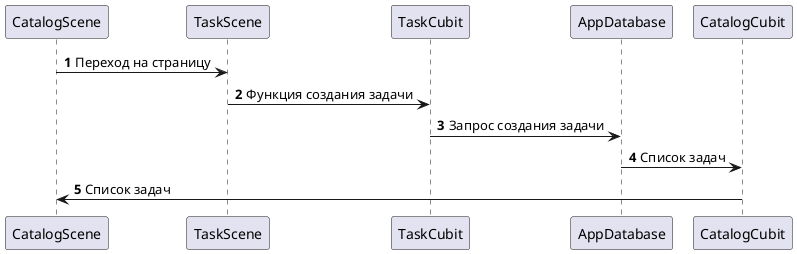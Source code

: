 @startuml
'https://plantuml.com/sequence-diagram

autonumber

CatalogScene -> TaskScene: Переход на страницу
TaskScene ->TaskCubit: Функция создания задачи
TaskCubit -> AppDatabase: Запрос создания задачи
AppDatabase -> CatalogCubit: Список задач
CatalogCubit -> CatalogScene: Список задач
@enduml